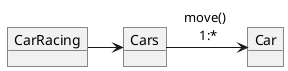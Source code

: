 @startuml
object "CarRacing" as cr 
object "Cars" as cs
object "Car" as c

cr -right-> cs
cs -right-> c :move() \n 1:*
@enduml
